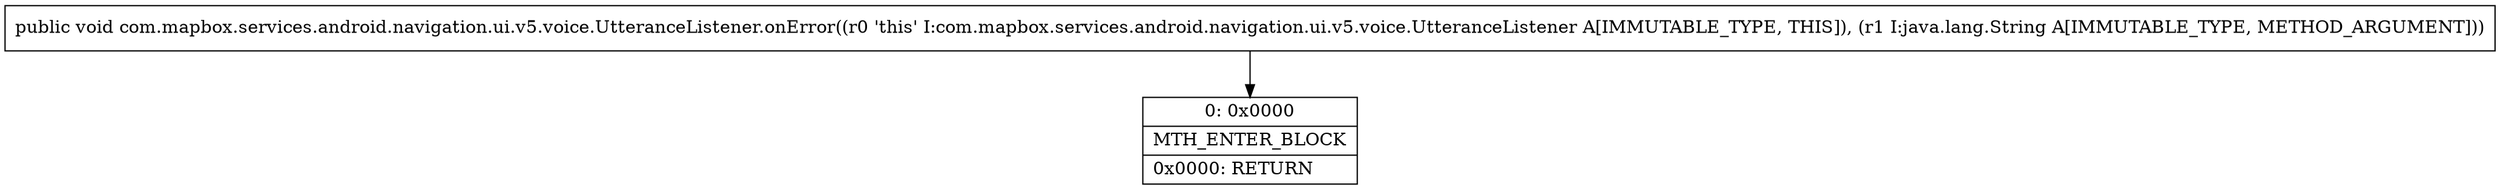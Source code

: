 digraph "CFG forcom.mapbox.services.android.navigation.ui.v5.voice.UtteranceListener.onError(Ljava\/lang\/String;)V" {
Node_0 [shape=record,label="{0\:\ 0x0000|MTH_ENTER_BLOCK\l|0x0000: RETURN   \l}"];
MethodNode[shape=record,label="{public void com.mapbox.services.android.navigation.ui.v5.voice.UtteranceListener.onError((r0 'this' I:com.mapbox.services.android.navigation.ui.v5.voice.UtteranceListener A[IMMUTABLE_TYPE, THIS]), (r1 I:java.lang.String A[IMMUTABLE_TYPE, METHOD_ARGUMENT])) }"];
MethodNode -> Node_0;
}

